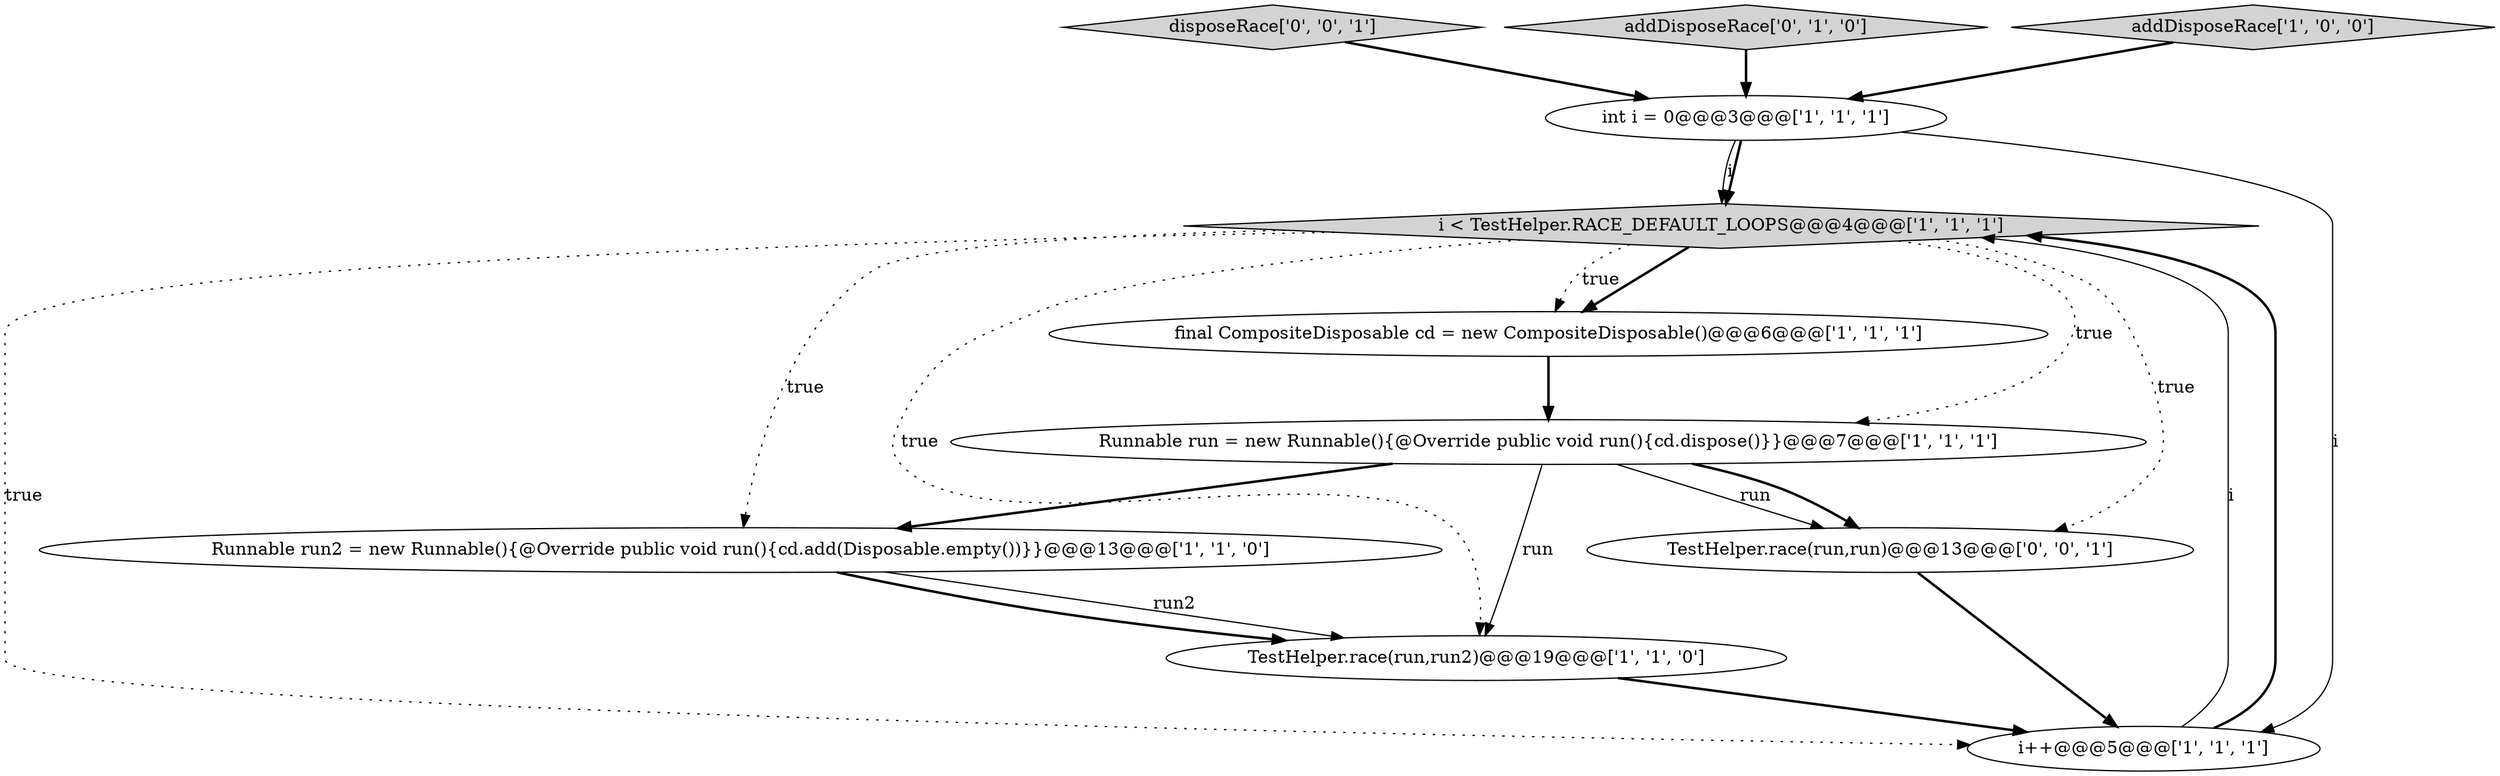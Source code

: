 digraph {
9 [style = filled, label = "disposeRace['0', '0', '1']", fillcolor = lightgray, shape = diamond image = "AAA0AAABBB3BBB"];
10 [style = filled, label = "TestHelper.race(run,run)@@@13@@@['0', '0', '1']", fillcolor = white, shape = ellipse image = "AAA0AAABBB3BBB"];
7 [style = filled, label = "i < TestHelper.RACE_DEFAULT_LOOPS@@@4@@@['1', '1', '1']", fillcolor = lightgray, shape = diamond image = "AAA0AAABBB1BBB"];
8 [style = filled, label = "addDisposeRace['0', '1', '0']", fillcolor = lightgray, shape = diamond image = "AAA0AAABBB2BBB"];
3 [style = filled, label = "int i = 0@@@3@@@['1', '1', '1']", fillcolor = white, shape = ellipse image = "AAA0AAABBB1BBB"];
6 [style = filled, label = "i++@@@5@@@['1', '1', '1']", fillcolor = white, shape = ellipse image = "AAA0AAABBB1BBB"];
4 [style = filled, label = "Runnable run = new Runnable(){@Override public void run(){cd.dispose()}}@@@7@@@['1', '1', '1']", fillcolor = white, shape = ellipse image = "AAA0AAABBB1BBB"];
1 [style = filled, label = "Runnable run2 = new Runnable(){@Override public void run(){cd.add(Disposable.empty())}}@@@13@@@['1', '1', '0']", fillcolor = white, shape = ellipse image = "AAA0AAABBB1BBB"];
0 [style = filled, label = "final CompositeDisposable cd = new CompositeDisposable()@@@6@@@['1', '1', '1']", fillcolor = white, shape = ellipse image = "AAA0AAABBB1BBB"];
2 [style = filled, label = "addDisposeRace['1', '0', '0']", fillcolor = lightgray, shape = diamond image = "AAA0AAABBB1BBB"];
5 [style = filled, label = "TestHelper.race(run,run2)@@@19@@@['1', '1', '0']", fillcolor = white, shape = ellipse image = "AAA0AAABBB1BBB"];
7->4 [style = dotted, label="true"];
0->4 [style = bold, label=""];
10->6 [style = bold, label=""];
7->10 [style = dotted, label="true"];
9->3 [style = bold, label=""];
1->5 [style = solid, label="run2"];
6->7 [style = solid, label="i"];
7->1 [style = dotted, label="true"];
4->5 [style = solid, label="run"];
3->7 [style = bold, label=""];
8->3 [style = bold, label=""];
4->1 [style = bold, label=""];
2->3 [style = bold, label=""];
7->5 [style = dotted, label="true"];
3->7 [style = solid, label="i"];
4->10 [style = solid, label="run"];
7->0 [style = bold, label=""];
4->10 [style = bold, label=""];
7->0 [style = dotted, label="true"];
6->7 [style = bold, label=""];
3->6 [style = solid, label="i"];
5->6 [style = bold, label=""];
1->5 [style = bold, label=""];
7->6 [style = dotted, label="true"];
}
